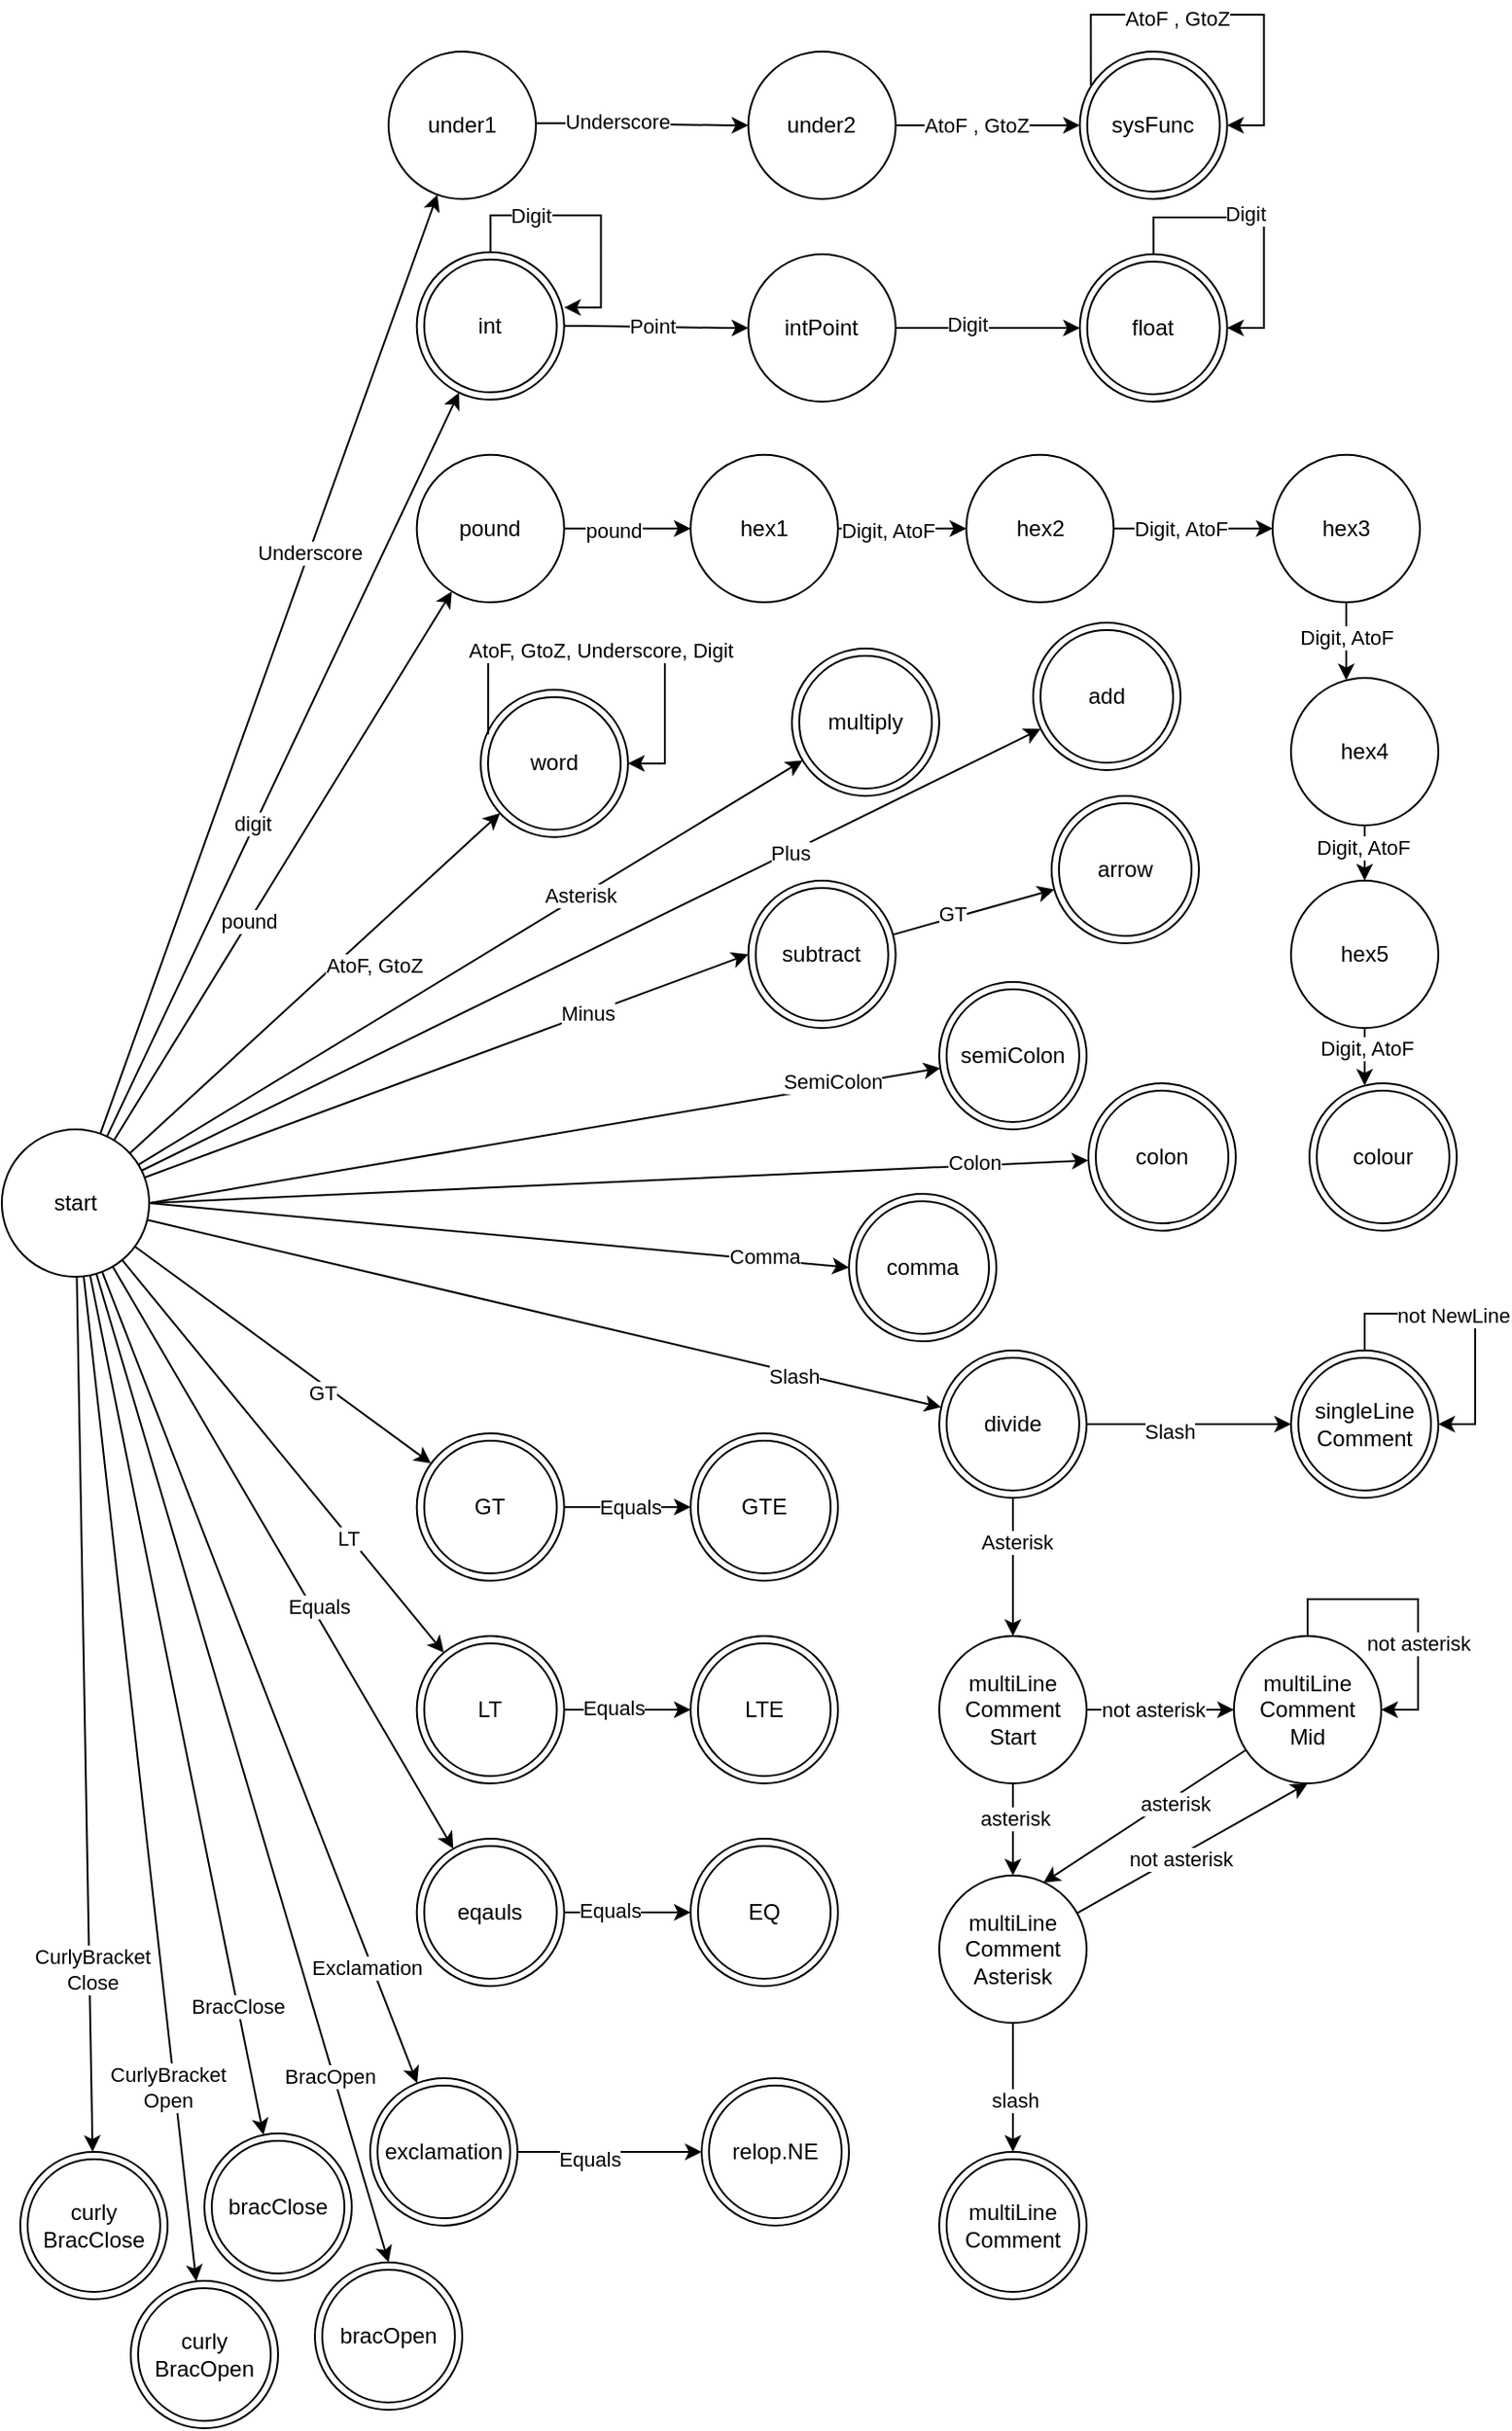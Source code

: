 <mxfile version="20.3.0" type="device"><diagram name="Page-1" id="9dnfms68kQYcWv1hn0Jb"><mxGraphModel dx="2595" dy="2772" grid="1" gridSize="10" guides="1" tooltips="1" connect="1" arrows="1" fold="1" page="1" pageScale="1" pageWidth="827" pageHeight="1169" math="0" shadow="0"><root><mxCell id="0"/><mxCell id="1" parent="0"/><mxCell id="jhRFJCUqM1kgl0zMGDGb-3" value="" style="rounded=0;orthogonalLoop=1;jettySize=auto;html=1;orthogonal=1;" parent="1" source="jhRFJCUqM1kgl0zMGDGb-1" target="jhRFJCUqM1kgl0zMGDGb-2" edge="1"><mxGeometry relative="1" as="geometry"/></mxCell><mxCell id="jhRFJCUqM1kgl0zMGDGb-5" value="Underscore" style="edgeLabel;html=1;align=center;verticalAlign=middle;resizable=0;points=[];" parent="jhRFJCUqM1kgl0zMGDGb-3" vertex="1" connectable="0"><mxGeometry x="0.239" relative="1" as="geometry"><mxPoint as="offset"/></mxGeometry></mxCell><mxCell id="jhRFJCUqM1kgl0zMGDGb-15" value="" style="rounded=0;orthogonalLoop=1;jettySize=auto;html=1;orthogonal=1;" parent="1" source="jhRFJCUqM1kgl0zMGDGb-1" target="jhRFJCUqM1kgl0zMGDGb-14" edge="1"><mxGeometry relative="1" as="geometry"/></mxCell><mxCell id="jhRFJCUqM1kgl0zMGDGb-32" value="digit" style="edgeLabel;html=1;align=center;verticalAlign=middle;resizable=0;points=[];" parent="jhRFJCUqM1kgl0zMGDGb-15" vertex="1" connectable="0"><mxGeometry x="-0.16" y="2" relative="1" as="geometry"><mxPoint as="offset"/></mxGeometry></mxCell><mxCell id="jhRFJCUqM1kgl0zMGDGb-33" style="rounded=0;orthogonalLoop=1;jettySize=auto;html=1;orthogonal=1;" parent="1" source="jhRFJCUqM1kgl0zMGDGb-1" target="jhRFJCUqM1kgl0zMGDGb-34" edge="1"><mxGeometry relative="1" as="geometry"><mxPoint x="320" y="360" as="targetPoint"/></mxGeometry></mxCell><mxCell id="jhRFJCUqM1kgl0zMGDGb-35" value="pound" style="edgeLabel;html=1;align=center;verticalAlign=middle;resizable=0;points=[];" parent="jhRFJCUqM1kgl0zMGDGb-33" vertex="1" connectable="0"><mxGeometry x="-0.203" relative="1" as="geometry"><mxPoint as="offset"/></mxGeometry></mxCell><mxCell id="jhRFJCUqM1kgl0zMGDGb-60" value="" style="rounded=0;orthogonalLoop=1;jettySize=auto;html=1;orthogonal=1;" parent="1" source="jhRFJCUqM1kgl0zMGDGb-1" target="jhRFJCUqM1kgl0zMGDGb-59" edge="1"><mxGeometry relative="1" as="geometry"/></mxCell><mxCell id="jhRFJCUqM1kgl0zMGDGb-61" value="AtoF, GtoZ" style="edgeLabel;html=1;align=center;verticalAlign=middle;resizable=0;points=[];" parent="jhRFJCUqM1kgl0zMGDGb-60" vertex="1" connectable="0"><mxGeometry x="0.304" y="-1" relative="1" as="geometry"><mxPoint y="17" as="offset"/></mxGeometry></mxCell><mxCell id="jhRFJCUqM1kgl0zMGDGb-65" value="" style="rounded=0;orthogonalLoop=1;jettySize=auto;html=1;orthogonal=1;" parent="1" source="jhRFJCUqM1kgl0zMGDGb-1" target="jhRFJCUqM1kgl0zMGDGb-64" edge="1"><mxGeometry relative="1" as="geometry"/></mxCell><mxCell id="jhRFJCUqM1kgl0zMGDGb-66" value="Asterisk" style="edgeLabel;html=1;align=center;verticalAlign=middle;resizable=0;points=[];" parent="jhRFJCUqM1kgl0zMGDGb-65" vertex="1" connectable="0"><mxGeometry x="0.331" relative="1" as="geometry"><mxPoint as="offset"/></mxGeometry></mxCell><mxCell id="jhRFJCUqM1kgl0zMGDGb-68" value="" style="rounded=0;orthogonalLoop=1;jettySize=auto;html=1;orthogonal=1;" parent="1" source="jhRFJCUqM1kgl0zMGDGb-1" target="jhRFJCUqM1kgl0zMGDGb-67" edge="1"><mxGeometry relative="1" as="geometry"/></mxCell><mxCell id="BJl75GOi1fHnVBFip9qr-5" value="Slash" style="edgeLabel;html=1;align=center;verticalAlign=middle;resizable=0;points=[];" vertex="1" connectable="0" parent="jhRFJCUqM1kgl0zMGDGb-68"><mxGeometry x="0.627" y="-2" relative="1" as="geometry"><mxPoint as="offset"/></mxGeometry></mxCell><mxCell id="jhRFJCUqM1kgl0zMGDGb-71" value="" style="rounded=0;orthogonalLoop=1;jettySize=auto;html=1;orthogonal=1;" parent="1" source="jhRFJCUqM1kgl0zMGDGb-1" target="jhRFJCUqM1kgl0zMGDGb-70" edge="1"><mxGeometry relative="1" as="geometry"/></mxCell><mxCell id="jhRFJCUqM1kgl0zMGDGb-74" value="Plus" style="edgeLabel;html=1;align=center;verticalAlign=middle;resizable=0;points=[];" parent="jhRFJCUqM1kgl0zMGDGb-71" vertex="1" connectable="0"><mxGeometry x="0.439" relative="1" as="geometry"><mxPoint as="offset"/></mxGeometry></mxCell><mxCell id="jhRFJCUqM1kgl0zMGDGb-73" value="" style="rounded=0;orthogonalLoop=1;jettySize=auto;html=1;orthogonal=1;entryX=0;entryY=0.5;entryDx=0;entryDy=0;" parent="1" source="jhRFJCUqM1kgl0zMGDGb-1" target="jhRFJCUqM1kgl0zMGDGb-72" edge="1"><mxGeometry relative="1" as="geometry"><mxPoint x="156" y="435" as="sourcePoint"/></mxGeometry></mxCell><mxCell id="jhRFJCUqM1kgl0zMGDGb-75" value="Minus" style="edgeLabel;html=1;align=center;verticalAlign=middle;resizable=0;points=[];" parent="jhRFJCUqM1kgl0zMGDGb-73" vertex="1" connectable="0"><mxGeometry x="0.467" relative="1" as="geometry"><mxPoint as="offset"/></mxGeometry></mxCell><mxCell id="jhRFJCUqM1kgl0zMGDGb-77" value="" style="rounded=0;orthogonalLoop=1;jettySize=auto;html=1;" parent="1" source="jhRFJCUqM1kgl0zMGDGb-1" target="jhRFJCUqM1kgl0zMGDGb-76" edge="1"><mxGeometry relative="1" as="geometry"/></mxCell><mxCell id="jhRFJCUqM1kgl0zMGDGb-78" value="GT" style="edgeLabel;html=1;align=center;verticalAlign=middle;resizable=0;points=[];" parent="jhRFJCUqM1kgl0zMGDGb-77" vertex="1" connectable="0"><mxGeometry x="0.298" y="-5" relative="1" as="geometry"><mxPoint y="-1" as="offset"/></mxGeometry></mxCell><mxCell id="jhRFJCUqM1kgl0zMGDGb-80" value="" style="rounded=0;orthogonalLoop=1;jettySize=auto;html=1;" parent="1" source="jhRFJCUqM1kgl0zMGDGb-1" target="jhRFJCUqM1kgl0zMGDGb-79" edge="1"><mxGeometry relative="1" as="geometry"/></mxCell><mxCell id="jhRFJCUqM1kgl0zMGDGb-81" value="LT" style="edgeLabel;html=1;align=center;verticalAlign=middle;resizable=0;points=[];" parent="jhRFJCUqM1kgl0zMGDGb-80" vertex="1" connectable="0"><mxGeometry x="0.414" y="-2" relative="1" as="geometry"><mxPoint y="-1" as="offset"/></mxGeometry></mxCell><mxCell id="jhRFJCUqM1kgl0zMGDGb-83" style="rounded=0;orthogonalLoop=1;jettySize=auto;html=1;" parent="1" source="jhRFJCUqM1kgl0zMGDGb-1" target="jhRFJCUqM1kgl0zMGDGb-82" edge="1"><mxGeometry relative="1" as="geometry"/></mxCell><mxCell id="jhRFJCUqM1kgl0zMGDGb-85" value="Equals" style="edgeLabel;html=1;align=center;verticalAlign=middle;resizable=0;points=[];" parent="jhRFJCUqM1kgl0zMGDGb-83" vertex="1" connectable="0"><mxGeometry x="0.176" y="3" relative="1" as="geometry"><mxPoint as="offset"/></mxGeometry></mxCell><mxCell id="jhRFJCUqM1kgl0zMGDGb-90" style="rounded=0;orthogonalLoop=1;jettySize=auto;html=1;" parent="1" source="jhRFJCUqM1kgl0zMGDGb-1" target="jhRFJCUqM1kgl0zMGDGb-89" edge="1"><mxGeometry relative="1" as="geometry"><mxPoint x="20" y="600" as="sourcePoint"/></mxGeometry></mxCell><mxCell id="jhRFJCUqM1kgl0zMGDGb-92" value="&lt;div&gt;Exclamation&lt;/div&gt;" style="edgeLabel;html=1;align=center;verticalAlign=middle;resizable=0;points=[];" parent="jhRFJCUqM1kgl0zMGDGb-90" vertex="1" connectable="0"><mxGeometry x="0.71" y="-3" relative="1" as="geometry"><mxPoint as="offset"/></mxGeometry></mxCell><mxCell id="ET18edDYnYJJUbgho2yR-3" style="rounded=0;orthogonalLoop=1;jettySize=auto;html=1;entryX=0.5;entryY=0;entryDx=0;entryDy=0;" parent="1" source="jhRFJCUqM1kgl0zMGDGb-1" target="ET18edDYnYJJUbgho2yR-1" edge="1"><mxGeometry relative="1" as="geometry"/></mxCell><mxCell id="ET18edDYnYJJUbgho2yR-5" value="BracOpen" style="edgeLabel;html=1;align=center;verticalAlign=middle;resizable=0;points=[];" parent="ET18edDYnYJJUbgho2yR-3" vertex="1" connectable="0"><mxGeometry x="-0.269" y="-3" relative="1" as="geometry"><mxPoint x="71" y="238" as="offset"/></mxGeometry></mxCell><mxCell id="ET18edDYnYJJUbgho2yR-6" style="rounded=0;orthogonalLoop=1;jettySize=auto;html=1;" parent="1" source="jhRFJCUqM1kgl0zMGDGb-1" target="ET18edDYnYJJUbgho2yR-2" edge="1"><mxGeometry relative="1" as="geometry"/></mxCell><mxCell id="ET18edDYnYJJUbgho2yR-7" value="BracClose" style="edgeLabel;html=1;align=center;verticalAlign=middle;resizable=0;points=[];" parent="ET18edDYnYJJUbgho2yR-6" vertex="1" connectable="0"><mxGeometry x="0.7" relative="1" as="geometry"><mxPoint as="offset"/></mxGeometry></mxCell><mxCell id="ET18edDYnYJJUbgho2yR-10" style="rounded=0;orthogonalLoop=1;jettySize=auto;html=1;" parent="1" source="jhRFJCUqM1kgl0zMGDGb-1" target="ET18edDYnYJJUbgho2yR-8" edge="1"><mxGeometry relative="1" as="geometry"/></mxCell><mxCell id="ET18edDYnYJJUbgho2yR-12" value="CurlyBracket&lt;br&gt;Open" style="edgeLabel;html=1;align=center;verticalAlign=middle;resizable=0;points=[];" parent="ET18edDYnYJJUbgho2yR-10" vertex="1" connectable="0"><mxGeometry x="0.611" y="-4" relative="1" as="geometry"><mxPoint as="offset"/></mxGeometry></mxCell><mxCell id="ET18edDYnYJJUbgho2yR-11" style="rounded=0;orthogonalLoop=1;jettySize=auto;html=1;" parent="1" source="jhRFJCUqM1kgl0zMGDGb-1" target="ET18edDYnYJJUbgho2yR-9" edge="1"><mxGeometry relative="1" as="geometry"/></mxCell><mxCell id="ET18edDYnYJJUbgho2yR-13" value="CurlyBracket&lt;br&gt;Close" style="edgeLabel;html=1;align=center;verticalAlign=middle;resizable=0;points=[];" parent="ET18edDYnYJJUbgho2yR-11" vertex="1" connectable="0"><mxGeometry x="0.583" y="1" relative="1" as="geometry"><mxPoint as="offset"/></mxGeometry></mxCell><mxCell id="WMrkLgObyzyAZOzZOvZa-2" style="rounded=0;orthogonalLoop=1;jettySize=auto;html=1;exitX=1;exitY=0.5;exitDx=0;exitDy=0;" parent="1" source="jhRFJCUqM1kgl0zMGDGb-1" target="WMrkLgObyzyAZOzZOvZa-1" edge="1"><mxGeometry relative="1" as="geometry"/></mxCell><mxCell id="WMrkLgObyzyAZOzZOvZa-3" value="SemiColon" style="edgeLabel;html=1;align=center;verticalAlign=middle;resizable=0;points=[];" parent="WMrkLgObyzyAZOzZOvZa-2" vertex="1" connectable="0"><mxGeometry x="0.729" y="3" relative="1" as="geometry"><mxPoint as="offset"/></mxGeometry></mxCell><mxCell id="WMrkLgObyzyAZOzZOvZa-5" style="rounded=0;orthogonalLoop=1;jettySize=auto;html=1;exitX=1;exitY=0.5;exitDx=0;exitDy=0;" parent="1" source="jhRFJCUqM1kgl0zMGDGb-1" target="WMrkLgObyzyAZOzZOvZa-4" edge="1"><mxGeometry relative="1" as="geometry"/></mxCell><mxCell id="WMrkLgObyzyAZOzZOvZa-6" value="Colon" style="edgeLabel;html=1;align=center;verticalAlign=middle;resizable=0;points=[];" parent="WMrkLgObyzyAZOzZOvZa-5" vertex="1" connectable="0"><mxGeometry x="0.754" y="2" relative="1" as="geometry"><mxPoint as="offset"/></mxGeometry></mxCell><mxCell id="WMrkLgObyzyAZOzZOvZa-8" style="rounded=0;orthogonalLoop=1;jettySize=auto;html=1;exitX=1;exitY=0.5;exitDx=0;exitDy=0;entryX=0;entryY=0.5;entryDx=0;entryDy=0;" parent="1" source="jhRFJCUqM1kgl0zMGDGb-1" target="WMrkLgObyzyAZOzZOvZa-7" edge="1"><mxGeometry relative="1" as="geometry"/></mxCell><mxCell id="WMrkLgObyzyAZOzZOvZa-9" value="Comma" style="edgeLabel;html=1;align=center;verticalAlign=middle;resizable=0;points=[];" parent="WMrkLgObyzyAZOzZOvZa-8" vertex="1" connectable="0"><mxGeometry x="0.753" y="2" relative="1" as="geometry"><mxPoint as="offset"/></mxGeometry></mxCell><mxCell id="jhRFJCUqM1kgl0zMGDGb-1" value="start" style="ellipse;whiteSpace=wrap;html=1;aspect=fixed;" parent="1" vertex="1"><mxGeometry y="385" width="80" height="80" as="geometry"/></mxCell><mxCell id="jhRFJCUqM1kgl0zMGDGb-7" value="" style="edgeStyle=orthogonalEdgeStyle;rounded=0;orthogonalLoop=1;jettySize=auto;html=1;noEdgeStyle=1;orthogonal=1;" parent="1" source="jhRFJCUqM1kgl0zMGDGb-2" target="jhRFJCUqM1kgl0zMGDGb-6" edge="1"><mxGeometry relative="1" as="geometry"><Array as="points"><mxPoint x="317.33" y="-161.08"/><mxPoint x="393.33" y="-160.006"/></Array></mxGeometry></mxCell><mxCell id="jhRFJCUqM1kgl0zMGDGb-8" value="Underscore" style="edgeLabel;html=1;align=center;verticalAlign=middle;resizable=0;points=[];" parent="jhRFJCUqM1kgl0zMGDGb-7" vertex="1" connectable="0"><mxGeometry x="-0.244" y="1" relative="1" as="geometry"><mxPoint as="offset"/></mxGeometry></mxCell><mxCell id="jhRFJCUqM1kgl0zMGDGb-2" value="under1" style="ellipse;whiteSpace=wrap;html=1;aspect=fixed;" parent="1" vertex="1"><mxGeometry x="210" y="-200.01" width="80" height="80" as="geometry"/></mxCell><mxCell id="jhRFJCUqM1kgl0zMGDGb-10" value="" style="rounded=0;orthogonalLoop=1;jettySize=auto;html=1;noEdgeStyle=1;orthogonal=1;" parent="1" source="jhRFJCUqM1kgl0zMGDGb-6" target="jhRFJCUqM1kgl0zMGDGb-9" edge="1"><mxGeometry relative="1" as="geometry"><Array as="points"><mxPoint x="497.33" y="-160.006"/><mxPoint x="573.33" y="-160.006"/></Array></mxGeometry></mxCell><mxCell id="jhRFJCUqM1kgl0zMGDGb-11" value="AtoF , GtoZ" style="edgeLabel;html=1;align=center;verticalAlign=middle;resizable=0;points=[];" parent="jhRFJCUqM1kgl0zMGDGb-10" vertex="1" connectable="0"><mxGeometry x="-0.14" relative="1" as="geometry"><mxPoint as="offset"/></mxGeometry></mxCell><mxCell id="jhRFJCUqM1kgl0zMGDGb-6" value="under2" style="ellipse;whiteSpace=wrap;html=1;aspect=fixed;" parent="1" vertex="1"><mxGeometry x="405.33" y="-200.006" width="80" height="80" as="geometry"/></mxCell><mxCell id="jhRFJCUqM1kgl0zMGDGb-9" value="sysFunc" style="ellipse;whiteSpace=wrap;html=1;aspect=fixed;shape=doubleEllipse;" parent="1" vertex="1"><mxGeometry x="585.33" y="-200.006" width="80" height="80" as="geometry"/></mxCell><mxCell id="jhRFJCUqM1kgl0zMGDGb-12" style="edgeStyle=orthogonalEdgeStyle;rounded=0;orthogonalLoop=1;jettySize=auto;html=1;exitX=0.075;exitY=0.23;exitDx=0;exitDy=0;entryX=1;entryY=0.5;entryDx=0;entryDy=0;exitPerimeter=0;" parent="1" source="jhRFJCUqM1kgl0zMGDGb-9" target="jhRFJCUqM1kgl0zMGDGb-9" edge="1"><mxGeometry relative="1" as="geometry"/></mxCell><mxCell id="jhRFJCUqM1kgl0zMGDGb-31" value="AtoF , GtoZ" style="edgeLabel;html=1;align=center;verticalAlign=middle;resizable=0;points=[];" parent="jhRFJCUqM1kgl0zMGDGb-12" vertex="1" connectable="0"><mxGeometry x="0.056" y="-2" relative="1" as="geometry"><mxPoint x="-27" as="offset"/></mxGeometry></mxCell><mxCell id="jhRFJCUqM1kgl0zMGDGb-20" value="" style="edgeStyle=orthogonalEdgeStyle;rounded=0;orthogonalLoop=1;jettySize=auto;html=1;noEdgeStyle=1;orthogonal=1;" parent="1" source="jhRFJCUqM1kgl0zMGDGb-14" target="jhRFJCUqM1kgl0zMGDGb-19" edge="1"><mxGeometry relative="1" as="geometry"><Array as="points"><mxPoint x="317.33" y="-51.08"/><mxPoint x="393.33" y="-50.006"/></Array></mxGeometry></mxCell><mxCell id="jhRFJCUqM1kgl0zMGDGb-21" value="Point" style="edgeLabel;html=1;align=center;verticalAlign=middle;resizable=0;points=[];" parent="jhRFJCUqM1kgl0zMGDGb-20" vertex="1" connectable="0"><mxGeometry x="-0.325" y="-2" relative="1" as="geometry"><mxPoint x="13" y="-2" as="offset"/></mxGeometry></mxCell><mxCell id="jhRFJCUqM1kgl0zMGDGb-14" value="int" style="ellipse;whiteSpace=wrap;html=1;aspect=fixed;shape=doubleEllipse;" parent="1" vertex="1"><mxGeometry x="225.33" y="-91.08" width="80" height="80" as="geometry"/></mxCell><mxCell id="jhRFJCUqM1kgl0zMGDGb-17" style="edgeStyle=orthogonalEdgeStyle;rounded=0;orthogonalLoop=1;jettySize=auto;html=1;entryX=1;entryY=0.375;entryDx=0;entryDy=0;entryPerimeter=0;" parent="1" source="jhRFJCUqM1kgl0zMGDGb-14" target="jhRFJCUqM1kgl0zMGDGb-14" edge="1"><mxGeometry relative="1" as="geometry"/></mxCell><mxCell id="jhRFJCUqM1kgl0zMGDGb-18" value="Digit" style="edgeLabel;html=1;align=center;verticalAlign=middle;resizable=0;points=[];" parent="jhRFJCUqM1kgl0zMGDGb-17" vertex="1" connectable="0"><mxGeometry x="-0.448" relative="1" as="geometry"><mxPoint as="offset"/></mxGeometry></mxCell><mxCell id="jhRFJCUqM1kgl0zMGDGb-25" value="" style="edgeStyle=orthogonalEdgeStyle;rounded=0;orthogonalLoop=1;jettySize=auto;html=1;noEdgeStyle=1;orthogonal=1;" parent="1" source="jhRFJCUqM1kgl0zMGDGb-19" target="jhRFJCUqM1kgl0zMGDGb-24" edge="1"><mxGeometry relative="1" as="geometry"><Array as="points"><mxPoint x="497.33" y="-50.006"/><mxPoint x="573.33" y="-50.006"/></Array></mxGeometry></mxCell><mxCell id="jhRFJCUqM1kgl0zMGDGb-28" value="Digit" style="edgeLabel;html=1;align=center;verticalAlign=middle;resizable=0;points=[];" parent="jhRFJCUqM1kgl0zMGDGb-25" vertex="1" connectable="0"><mxGeometry x="-0.231" y="2" relative="1" as="geometry"><mxPoint as="offset"/></mxGeometry></mxCell><mxCell id="jhRFJCUqM1kgl0zMGDGb-19" value="intPoint" style="ellipse;whiteSpace=wrap;html=1;aspect=fixed;shape=ellipse;" parent="1" vertex="1"><mxGeometry x="405.33" y="-90.006" width="80" height="80" as="geometry"/></mxCell><mxCell id="jhRFJCUqM1kgl0zMGDGb-24" value="float" style="ellipse;whiteSpace=wrap;html=1;aspect=fixed;shape=doubleEllipse;" parent="1" vertex="1"><mxGeometry x="585.33" y="-90.006" width="80" height="80" as="geometry"/></mxCell><mxCell id="jhRFJCUqM1kgl0zMGDGb-29" style="edgeStyle=orthogonalEdgeStyle;rounded=0;orthogonalLoop=1;jettySize=auto;html=1;exitX=0.5;exitY=0;exitDx=0;exitDy=0;entryX=1;entryY=0.5;entryDx=0;entryDy=0;" parent="1" source="jhRFJCUqM1kgl0zMGDGb-24" target="jhRFJCUqM1kgl0zMGDGb-24" edge="1"><mxGeometry relative="1" as="geometry"/></mxCell><mxCell id="jhRFJCUqM1kgl0zMGDGb-30" value="Digit" style="edgeLabel;html=1;align=center;verticalAlign=middle;resizable=0;points=[];" parent="jhRFJCUqM1kgl0zMGDGb-29" vertex="1" connectable="0"><mxGeometry x="-0.139" y="2" relative="1" as="geometry"><mxPoint as="offset"/></mxGeometry></mxCell><mxCell id="jhRFJCUqM1kgl0zMGDGb-38" value="" style="rounded=0;orthogonalLoop=1;jettySize=auto;html=1;orthogonal=1;" parent="1" source="jhRFJCUqM1kgl0zMGDGb-34" target="jhRFJCUqM1kgl0zMGDGb-37" edge="1"><mxGeometry relative="1" as="geometry"/></mxCell><mxCell id="jhRFJCUqM1kgl0zMGDGb-39" value="pound" style="edgeLabel;html=1;align=center;verticalAlign=middle;resizable=0;points=[];" parent="jhRFJCUqM1kgl0zMGDGb-38" vertex="1" connectable="0"><mxGeometry x="-0.237" y="-1" relative="1" as="geometry"><mxPoint as="offset"/></mxGeometry></mxCell><mxCell id="jhRFJCUqM1kgl0zMGDGb-34" value="pound" style="ellipse;whiteSpace=wrap;html=1;aspect=fixed;" parent="1" vertex="1"><mxGeometry x="225.33" y="18.92" width="80" height="80" as="geometry"/></mxCell><mxCell id="jhRFJCUqM1kgl0zMGDGb-37" value="hex1" style="ellipse;whiteSpace=wrap;html=1;aspect=fixed;" parent="1" vertex="1"><mxGeometry x="374" y="18.922" width="80" height="80" as="geometry"/></mxCell><mxCell id="jhRFJCUqM1kgl0zMGDGb-42" value="" style="rounded=0;orthogonalLoop=1;jettySize=auto;html=1;orthogonal=1;" parent="1" source="jhRFJCUqM1kgl0zMGDGb-37" target="jhRFJCUqM1kgl0zMGDGb-44" edge="1"><mxGeometry relative="1" as="geometry"><mxPoint x="635.33" y="168.92" as="sourcePoint"/></mxGeometry></mxCell><mxCell id="jhRFJCUqM1kgl0zMGDGb-43" value="Digit, AtoF" style="edgeLabel;html=1;align=center;verticalAlign=middle;resizable=0;points=[];" parent="jhRFJCUqM1kgl0zMGDGb-42" vertex="1" connectable="0"><mxGeometry x="-0.237" y="-1" relative="1" as="geometry"><mxPoint as="offset"/></mxGeometry></mxCell><mxCell id="jhRFJCUqM1kgl0zMGDGb-46" value="" style="rounded=0;orthogonalLoop=1;jettySize=auto;html=1;orthogonal=1;" parent="1" source="jhRFJCUqM1kgl0zMGDGb-44" target="jhRFJCUqM1kgl0zMGDGb-45" edge="1"><mxGeometry relative="1" as="geometry"/></mxCell><mxCell id="jhRFJCUqM1kgl0zMGDGb-54" value="Digit, AtoF" style="edgeLabel;html=1;align=center;verticalAlign=middle;resizable=0;points=[];" parent="jhRFJCUqM1kgl0zMGDGb-46" vertex="1" connectable="0"><mxGeometry x="-0.149" relative="1" as="geometry"><mxPoint as="offset"/></mxGeometry></mxCell><mxCell id="jhRFJCUqM1kgl0zMGDGb-44" value="hex2" style="ellipse;whiteSpace=wrap;html=1;aspect=fixed;" parent="1" vertex="1"><mxGeometry x="523.7" y="18.919" width="80" height="80" as="geometry"/></mxCell><mxCell id="jhRFJCUqM1kgl0zMGDGb-48" value="" style="rounded=0;orthogonalLoop=1;jettySize=auto;html=1;orthogonal=1;" parent="1" source="jhRFJCUqM1kgl0zMGDGb-45" target="jhRFJCUqM1kgl0zMGDGb-47" edge="1"><mxGeometry relative="1" as="geometry"/></mxCell><mxCell id="jhRFJCUqM1kgl0zMGDGb-55" value="Digit, AtoF" style="edgeLabel;html=1;align=center;verticalAlign=middle;resizable=0;points=[];" parent="jhRFJCUqM1kgl0zMGDGb-48" vertex="1" connectable="0"><mxGeometry x="-0.129" relative="1" as="geometry"><mxPoint as="offset"/></mxGeometry></mxCell><mxCell id="jhRFJCUqM1kgl0zMGDGb-45" value="hex3" style="ellipse;whiteSpace=wrap;html=1;aspect=fixed;" parent="1" vertex="1"><mxGeometry x="690" y="18.925" width="80" height="80" as="geometry"/></mxCell><mxCell id="jhRFJCUqM1kgl0zMGDGb-50" value="" style="rounded=0;orthogonalLoop=1;jettySize=auto;html=1;orthogonal=1;" parent="1" source="jhRFJCUqM1kgl0zMGDGb-47" target="jhRFJCUqM1kgl0zMGDGb-49" edge="1"><mxGeometry relative="1" as="geometry"/></mxCell><mxCell id="jhRFJCUqM1kgl0zMGDGb-56" value="Digit, AtoF" style="edgeLabel;html=1;align=center;verticalAlign=middle;resizable=0;points=[];" parent="jhRFJCUqM1kgl0zMGDGb-50" vertex="1" connectable="0"><mxGeometry x="-0.232" y="-1" relative="1" as="geometry"><mxPoint as="offset"/></mxGeometry></mxCell><mxCell id="jhRFJCUqM1kgl0zMGDGb-47" value="hex4" style="ellipse;whiteSpace=wrap;html=1;aspect=fixed;" parent="1" vertex="1"><mxGeometry x="700" y="140.004" width="80" height="80" as="geometry"/></mxCell><mxCell id="jhRFJCUqM1kgl0zMGDGb-52" value="" style="rounded=0;orthogonalLoop=1;jettySize=auto;html=1;orthogonal=1;" parent="1" source="jhRFJCUqM1kgl0zMGDGb-49" target="jhRFJCUqM1kgl0zMGDGb-51" edge="1"><mxGeometry relative="1" as="geometry"/></mxCell><mxCell id="jhRFJCUqM1kgl0zMGDGb-57" value="Digit, AtoF" style="edgeLabel;html=1;align=center;verticalAlign=middle;resizable=0;points=[];" parent="jhRFJCUqM1kgl0zMGDGb-52" vertex="1" connectable="0"><mxGeometry x="-0.282" y="1" relative="1" as="geometry"><mxPoint as="offset"/></mxGeometry></mxCell><mxCell id="jhRFJCUqM1kgl0zMGDGb-49" value="hex5" style="ellipse;whiteSpace=wrap;html=1;aspect=fixed;" parent="1" vertex="1"><mxGeometry x="700" y="249.996" width="80" height="80" as="geometry"/></mxCell><mxCell id="jhRFJCUqM1kgl0zMGDGb-51" value="colour" style="ellipse;whiteSpace=wrap;html=1;aspect=fixed;shape=doubleEllipse;" parent="1" vertex="1"><mxGeometry x="710.0" y="359.998" width="80" height="80" as="geometry"/></mxCell><mxCell id="jhRFJCUqM1kgl0zMGDGb-59" value="word" style="ellipse;whiteSpace=wrap;html=1;aspect=fixed;shape=doubleEllipse;" parent="1" vertex="1"><mxGeometry x="260" y="146.35" width="80" height="80" as="geometry"/></mxCell><mxCell id="jhRFJCUqM1kgl0zMGDGb-62" style="edgeStyle=orthogonalEdgeStyle;rounded=0;orthogonalLoop=1;jettySize=auto;html=1;exitX=0.051;exitY=0.304;exitDx=0;exitDy=0;entryX=1;entryY=0.5;entryDx=0;entryDy=0;exitPerimeter=0;" parent="1" source="jhRFJCUqM1kgl0zMGDGb-59" target="jhRFJCUqM1kgl0zMGDGb-59" edge="1"><mxGeometry relative="1" as="geometry"/></mxCell><mxCell id="jhRFJCUqM1kgl0zMGDGb-63" value="AtoF, GtoZ, Underscore, Digit" style="edgeLabel;html=1;align=center;verticalAlign=middle;resizable=0;points=[];" parent="jhRFJCUqM1kgl0zMGDGb-62" vertex="1" connectable="0"><mxGeometry x="0.165" y="2" relative="1" as="geometry"><mxPoint x="-23" as="offset"/></mxGeometry></mxCell><mxCell id="jhRFJCUqM1kgl0zMGDGb-64" value="multiply" style="ellipse;whiteSpace=wrap;html=1;aspect=fixed;shape=doubleEllipse;" parent="1" vertex="1"><mxGeometry x="429.0" y="124" width="80" height="80" as="geometry"/></mxCell><mxCell id="BJl75GOi1fHnVBFip9qr-4" value="" style="edgeStyle=none;rounded=0;orthogonalLoop=1;jettySize=auto;html=1;" edge="1" parent="1" source="jhRFJCUqM1kgl0zMGDGb-67" target="BJl75GOi1fHnVBFip9qr-3"><mxGeometry relative="1" as="geometry"/></mxCell><mxCell id="BJl75GOi1fHnVBFip9qr-6" value="Slash" style="edgeLabel;html=1;align=center;verticalAlign=middle;resizable=0;points=[];" vertex="1" connectable="0" parent="BJl75GOi1fHnVBFip9qr-4"><mxGeometry x="-0.198" y="-4" relative="1" as="geometry"><mxPoint as="offset"/></mxGeometry></mxCell><mxCell id="BJl75GOi1fHnVBFip9qr-14" value="" style="edgeStyle=none;rounded=0;orthogonalLoop=1;jettySize=auto;html=1;" edge="1" parent="1" source="jhRFJCUqM1kgl0zMGDGb-67" target="BJl75GOi1fHnVBFip9qr-13"><mxGeometry relative="1" as="geometry"/></mxCell><mxCell id="BJl75GOi1fHnVBFip9qr-15" value="Asterisk" style="edgeLabel;html=1;align=center;verticalAlign=middle;resizable=0;points=[];" vertex="1" connectable="0" parent="BJl75GOi1fHnVBFip9qr-14"><mxGeometry x="-0.37" y="2" relative="1" as="geometry"><mxPoint as="offset"/></mxGeometry></mxCell><mxCell id="jhRFJCUqM1kgl0zMGDGb-67" value="divide" style="ellipse;whiteSpace=wrap;html=1;aspect=fixed;shape=doubleEllipse;" parent="1" vertex="1"><mxGeometry x="509" y="505" width="80" height="80" as="geometry"/></mxCell><mxCell id="jhRFJCUqM1kgl0zMGDGb-70" value="add" style="ellipse;whiteSpace=wrap;html=1;aspect=fixed;shape=doubleEllipse;" parent="1" vertex="1"><mxGeometry x="560.0" y="110" width="80" height="80" as="geometry"/></mxCell><mxCell id="I2WJ2VgvL10ye4JffQMN-2" value="" style="rounded=0;orthogonalLoop=1;jettySize=auto;html=1;" parent="1" source="jhRFJCUqM1kgl0zMGDGb-72" target="I2WJ2VgvL10ye4JffQMN-1" edge="1"><mxGeometry relative="1" as="geometry"/></mxCell><mxCell id="I2WJ2VgvL10ye4JffQMN-4" value="GT" style="edgeLabel;html=1;align=center;verticalAlign=middle;resizable=0;points=[];" parent="I2WJ2VgvL10ye4JffQMN-2" vertex="1" connectable="0"><mxGeometry x="-0.266" y="3" relative="1" as="geometry"><mxPoint as="offset"/></mxGeometry></mxCell><mxCell id="jhRFJCUqM1kgl0zMGDGb-72" value="subtract" style="ellipse;whiteSpace=wrap;html=1;aspect=fixed;shape=doubleEllipse;" parent="1" vertex="1"><mxGeometry x="405.33" y="250" width="80" height="80" as="geometry"/></mxCell><mxCell id="jhRFJCUqM1kgl0zMGDGb-99" value="" style="edgeStyle=orthogonalEdgeStyle;rounded=0;orthogonalLoop=1;jettySize=auto;html=1;" parent="1" source="jhRFJCUqM1kgl0zMGDGb-76" target="jhRFJCUqM1kgl0zMGDGb-98" edge="1"><mxGeometry relative="1" as="geometry"/></mxCell><mxCell id="jhRFJCUqM1kgl0zMGDGb-100" value="Equals" style="edgeLabel;html=1;align=center;verticalAlign=middle;resizable=0;points=[];" parent="jhRFJCUqM1kgl0zMGDGb-99" vertex="1" connectable="0"><mxGeometry x="0.279" y="2" relative="1" as="geometry"><mxPoint x="-9" y="2" as="offset"/></mxGeometry></mxCell><mxCell id="jhRFJCUqM1kgl0zMGDGb-76" value="GT" style="ellipse;whiteSpace=wrap;html=1;aspect=fixed;shape=doubleEllipse;" parent="1" vertex="1"><mxGeometry x="225.33" y="550" width="80" height="80" as="geometry"/></mxCell><mxCell id="jhRFJCUqM1kgl0zMGDGb-96" value="" style="edgeStyle=orthogonalEdgeStyle;rounded=0;orthogonalLoop=1;jettySize=auto;html=1;" parent="1" source="jhRFJCUqM1kgl0zMGDGb-79" target="jhRFJCUqM1kgl0zMGDGb-95" edge="1"><mxGeometry relative="1" as="geometry"/></mxCell><mxCell id="jhRFJCUqM1kgl0zMGDGb-102" value="Equals" style="edgeLabel;html=1;align=center;verticalAlign=middle;resizable=0;points=[];" parent="jhRFJCUqM1kgl0zMGDGb-96" vertex="1" connectable="0"><mxGeometry x="-0.221" y="1" relative="1" as="geometry"><mxPoint as="offset"/></mxGeometry></mxCell><mxCell id="jhRFJCUqM1kgl0zMGDGb-79" value="LT" style="ellipse;whiteSpace=wrap;html=1;aspect=fixed;shape=doubleEllipse;" parent="1" vertex="1"><mxGeometry x="225.33" y="660" width="80" height="80" as="geometry"/></mxCell><mxCell id="jhRFJCUqM1kgl0zMGDGb-87" value="" style="edgeStyle=orthogonalEdgeStyle;rounded=0;orthogonalLoop=1;jettySize=auto;html=1;" parent="1" source="jhRFJCUqM1kgl0zMGDGb-82" target="jhRFJCUqM1kgl0zMGDGb-86" edge="1"><mxGeometry relative="1" as="geometry"/></mxCell><mxCell id="jhRFJCUqM1kgl0zMGDGb-88" value="Equals" style="edgeLabel;html=1;align=center;verticalAlign=middle;resizable=0;points=[];" parent="jhRFJCUqM1kgl0zMGDGb-87" vertex="1" connectable="0"><mxGeometry x="-0.29" y="1" relative="1" as="geometry"><mxPoint as="offset"/></mxGeometry></mxCell><mxCell id="jhRFJCUqM1kgl0zMGDGb-82" value="eqauls" style="ellipse;whiteSpace=wrap;html=1;aspect=fixed;shape=doubleEllipse;" parent="1" vertex="1"><mxGeometry x="225.33" y="770" width="80" height="80" as="geometry"/></mxCell><mxCell id="jhRFJCUqM1kgl0zMGDGb-86" value="EQ" style="ellipse;whiteSpace=wrap;html=1;aspect=fixed;shape=doubleEllipse;" parent="1" vertex="1"><mxGeometry x="374" y="770" width="80" height="80" as="geometry"/></mxCell><mxCell id="jhRFJCUqM1kgl0zMGDGb-94" value="" style="edgeStyle=orthogonalEdgeStyle;rounded=0;orthogonalLoop=1;jettySize=auto;html=1;" parent="1" source="jhRFJCUqM1kgl0zMGDGb-89" target="jhRFJCUqM1kgl0zMGDGb-93" edge="1"><mxGeometry relative="1" as="geometry"/></mxCell><mxCell id="jhRFJCUqM1kgl0zMGDGb-97" value="Equals" style="edgeLabel;html=1;align=center;verticalAlign=middle;resizable=0;points=[];" parent="jhRFJCUqM1kgl0zMGDGb-94" vertex="1" connectable="0"><mxGeometry x="-0.224" y="-4" relative="1" as="geometry"><mxPoint as="offset"/></mxGeometry></mxCell><mxCell id="jhRFJCUqM1kgl0zMGDGb-89" value="exclamation" style="ellipse;whiteSpace=wrap;html=1;aspect=fixed;shape=doubleEllipse;" parent="1" vertex="1"><mxGeometry x="200.0" y="900" width="80" height="80" as="geometry"/></mxCell><mxCell id="jhRFJCUqM1kgl0zMGDGb-93" value="relop.NE" style="ellipse;whiteSpace=wrap;html=1;aspect=fixed;shape=doubleEllipse;" parent="1" vertex="1"><mxGeometry x="380" y="900" width="80" height="80" as="geometry"/></mxCell><mxCell id="jhRFJCUqM1kgl0zMGDGb-95" value="LTE" style="ellipse;whiteSpace=wrap;html=1;aspect=fixed;shape=doubleEllipse;" parent="1" vertex="1"><mxGeometry x="374" y="660" width="80" height="80" as="geometry"/></mxCell><mxCell id="jhRFJCUqM1kgl0zMGDGb-98" value="GTE" style="ellipse;whiteSpace=wrap;html=1;aspect=fixed;shape=doubleEllipse;" parent="1" vertex="1"><mxGeometry x="374" y="550" width="80" height="80" as="geometry"/></mxCell><mxCell id="ET18edDYnYJJUbgho2yR-1" value="bracOpen" style="ellipse;shape=doubleEllipse;whiteSpace=wrap;html=1;aspect=fixed;" parent="1" vertex="1"><mxGeometry x="170" y="1000" width="80" height="80" as="geometry"/></mxCell><mxCell id="ET18edDYnYJJUbgho2yR-2" value="bracClose" style="ellipse;shape=doubleEllipse;whiteSpace=wrap;html=1;aspect=fixed;" parent="1" vertex="1"><mxGeometry x="110" y="930" width="80" height="80" as="geometry"/></mxCell><mxCell id="ET18edDYnYJJUbgho2yR-8" value="curly&lt;br&gt;BracOpen" style="ellipse;shape=doubleEllipse;whiteSpace=wrap;html=1;aspect=fixed;" parent="1" vertex="1"><mxGeometry x="70" y="1010" width="80" height="80" as="geometry"/></mxCell><mxCell id="ET18edDYnYJJUbgho2yR-9" value="curly&lt;br&gt;BracClose" style="ellipse;shape=doubleEllipse;whiteSpace=wrap;html=1;aspect=fixed;" parent="1" vertex="1"><mxGeometry x="10" y="940" width="80" height="80" as="geometry"/></mxCell><mxCell id="WMrkLgObyzyAZOzZOvZa-1" value="semiColon" style="ellipse;whiteSpace=wrap;html=1;aspect=fixed;shape=doubleEllipse;" parent="1" vertex="1"><mxGeometry x="509" y="305" width="80" height="80" as="geometry"/></mxCell><mxCell id="WMrkLgObyzyAZOzZOvZa-4" value="colon" style="ellipse;whiteSpace=wrap;html=1;aspect=fixed;shape=doubleEllipse;" parent="1" vertex="1"><mxGeometry x="590" y="360" width="80" height="80" as="geometry"/></mxCell><mxCell id="WMrkLgObyzyAZOzZOvZa-7" value="comma" style="ellipse;whiteSpace=wrap;html=1;aspect=fixed;shape=doubleEllipse;" parent="1" vertex="1"><mxGeometry x="460.0" y="420" width="80" height="80" as="geometry"/></mxCell><mxCell id="I2WJ2VgvL10ye4JffQMN-1" value="arrow" style="ellipse;whiteSpace=wrap;html=1;aspect=fixed;shape=doubleEllipse;" parent="1" vertex="1"><mxGeometry x="570" y="204" width="80" height="80" as="geometry"/></mxCell><mxCell id="BJl75GOi1fHnVBFip9qr-3" value="singleLine&lt;br&gt;Comment" style="ellipse;whiteSpace=wrap;html=1;aspect=fixed;shape=doubleEllipse;" vertex="1" parent="1"><mxGeometry x="700" y="505" width="80" height="80" as="geometry"/></mxCell><mxCell id="BJl75GOi1fHnVBFip9qr-7" style="edgeStyle=orthogonalEdgeStyle;rounded=0;orthogonalLoop=1;jettySize=auto;html=1;exitX=0.5;exitY=0;exitDx=0;exitDy=0;entryX=1;entryY=0.5;entryDx=0;entryDy=0;" edge="1" parent="1" source="BJl75GOi1fHnVBFip9qr-3" target="BJl75GOi1fHnVBFip9qr-3"><mxGeometry relative="1" as="geometry"/></mxCell><mxCell id="BJl75GOi1fHnVBFip9qr-9" value="not NewLine" style="edgeLabel;html=1;align=center;verticalAlign=middle;resizable=0;points=[];" vertex="1" connectable="0" parent="BJl75GOi1fHnVBFip9qr-7"><mxGeometry x="-0.147" y="-1" relative="1" as="geometry"><mxPoint as="offset"/></mxGeometry></mxCell><mxCell id="BJl75GOi1fHnVBFip9qr-17" value="" style="edgeStyle=none;rounded=0;orthogonalLoop=1;jettySize=auto;html=1;" edge="1" parent="1" source="BJl75GOi1fHnVBFip9qr-13" target="BJl75GOi1fHnVBFip9qr-16"><mxGeometry relative="1" as="geometry"/></mxCell><mxCell id="BJl75GOi1fHnVBFip9qr-18" value="not asterisk" style="edgeLabel;html=1;align=center;verticalAlign=middle;resizable=0;points=[];" vertex="1" connectable="0" parent="BJl75GOi1fHnVBFip9qr-17"><mxGeometry x="-0.35" y="-2" relative="1" as="geometry"><mxPoint x="10" y="-2" as="offset"/></mxGeometry></mxCell><mxCell id="BJl75GOi1fHnVBFip9qr-20" value="" style="edgeStyle=none;rounded=0;orthogonalLoop=1;jettySize=auto;html=1;" edge="1" parent="1" source="BJl75GOi1fHnVBFip9qr-13" target="BJl75GOi1fHnVBFip9qr-19"><mxGeometry relative="1" as="geometry"/></mxCell><mxCell id="BJl75GOi1fHnVBFip9qr-21" value="asterisk" style="edgeLabel;html=1;align=center;verticalAlign=middle;resizable=0;points=[];" vertex="1" connectable="0" parent="BJl75GOi1fHnVBFip9qr-20"><mxGeometry x="-0.237" y="1" relative="1" as="geometry"><mxPoint as="offset"/></mxGeometry></mxCell><mxCell id="BJl75GOi1fHnVBFip9qr-13" value="multiLine&lt;br&gt;Comment&lt;br&gt;Start" style="ellipse;whiteSpace=wrap;html=1;aspect=fixed;fontFamily=Helvetica;fontSize=12;fontColor=default;align=center;strokeColor=default;fillColor=default;" vertex="1" parent="1"><mxGeometry x="509" y="660" width="80" height="80" as="geometry"/></mxCell><mxCell id="BJl75GOi1fHnVBFip9qr-22" style="edgeStyle=none;rounded=0;orthogonalLoop=1;jettySize=auto;html=1;entryX=0.707;entryY=0.049;entryDx=0;entryDy=0;entryPerimeter=0;" edge="1" parent="1" source="BJl75GOi1fHnVBFip9qr-16" target="BJl75GOi1fHnVBFip9qr-19"><mxGeometry relative="1" as="geometry"/></mxCell><mxCell id="BJl75GOi1fHnVBFip9qr-23" value="asterisk" style="edgeLabel;html=1;align=center;verticalAlign=middle;resizable=0;points=[];" vertex="1" connectable="0" parent="BJl75GOi1fHnVBFip9qr-22"><mxGeometry x="-0.265" y="3" relative="1" as="geometry"><mxPoint as="offset"/></mxGeometry></mxCell><mxCell id="BJl75GOi1fHnVBFip9qr-16" value="multiLine&lt;br&gt;Comment&lt;br&gt;Mid" style="ellipse;whiteSpace=wrap;html=1;aspect=fixed;fontFamily=Helvetica;fontSize=12;fontColor=default;align=center;strokeColor=default;fillColor=default;" vertex="1" parent="1"><mxGeometry x="669" y="660" width="80" height="80" as="geometry"/></mxCell><mxCell id="BJl75GOi1fHnVBFip9qr-24" style="edgeStyle=none;rounded=0;orthogonalLoop=1;jettySize=auto;html=1;entryX=0.5;entryY=1;entryDx=0;entryDy=0;" edge="1" parent="1" source="BJl75GOi1fHnVBFip9qr-19" target="BJl75GOi1fHnVBFip9qr-16"><mxGeometry relative="1" as="geometry"/></mxCell><mxCell id="BJl75GOi1fHnVBFip9qr-25" value="&lt;span style=&quot;color: rgba(0, 0, 0, 0); font-family: monospace; font-size: 0px; text-align: start; background-color: rgb(248, 249, 250);&quot;&gt;%3CmxGraphModel%3E%3Croot%3E%3CmxCell%20id%3D%220%22%2F%3E%3CmxCell%20id%3D%221%22%20parent%3D%220%22%2F%3E%3CmxCell%20id%3D%222%22%20value%3D%22not%20asterisk%22%20style%3D%22edgeLabel%3Bhtml%3D1%3Balign%3Dcenter%3BverticalAlign%3Dmiddle%3Bresizable%3D0%3Bpoints%3D%5B%5D%3B%22%20vertex%3D%221%22%20connectable%3D%220%22%20parent%3D%221%22%3E%3CmxGeometry%20x%3D%22625.316%22%20y%3D%22700%22%20as%3D%22geometry%22%2F%3E%3C%2FmxCell%3E%3C%2Froot%3E%3C%2FmxGraphModel%3E&lt;/span&gt;" style="edgeLabel;html=1;align=center;verticalAlign=middle;resizable=0;points=[];" vertex="1" connectable="0" parent="BJl75GOi1fHnVBFip9qr-24"><mxGeometry x="0.266" y="-1" relative="1" as="geometry"><mxPoint as="offset"/></mxGeometry></mxCell><mxCell id="BJl75GOi1fHnVBFip9qr-26" value="not asterisk" style="edgeLabel;html=1;align=center;verticalAlign=middle;resizable=0;points=[];" vertex="1" connectable="0" parent="BJl75GOi1fHnVBFip9qr-24"><mxGeometry x="0.271" y="-2" relative="1" as="geometry"><mxPoint x="-24" y="13" as="offset"/></mxGeometry></mxCell><mxCell id="BJl75GOi1fHnVBFip9qr-29" value="" style="edgeStyle=none;rounded=0;orthogonalLoop=1;jettySize=auto;html=1;" edge="1" parent="1" source="BJl75GOi1fHnVBFip9qr-19" target="BJl75GOi1fHnVBFip9qr-28"><mxGeometry relative="1" as="geometry"/></mxCell><mxCell id="BJl75GOi1fHnVBFip9qr-30" value="slash" style="edgeLabel;html=1;align=center;verticalAlign=middle;resizable=0;points=[];" vertex="1" connectable="0" parent="BJl75GOi1fHnVBFip9qr-29"><mxGeometry x="0.196" y="1" relative="1" as="geometry"><mxPoint as="offset"/></mxGeometry></mxCell><mxCell id="BJl75GOi1fHnVBFip9qr-19" value="multiLine&lt;br&gt;Comment&lt;br&gt;Asterisk" style="ellipse;whiteSpace=wrap;html=1;aspect=fixed;fontFamily=Helvetica;fontSize=12;fontColor=default;align=center;strokeColor=default;fillColor=default;" vertex="1" parent="1"><mxGeometry x="509" y="790" width="80" height="80" as="geometry"/></mxCell><mxCell id="BJl75GOi1fHnVBFip9qr-28" value="multiLine&lt;br&gt;Comment" style="ellipse;shape=doubleEllipse;whiteSpace=wrap;html=1;aspect=fixed;fontFamily=Helvetica;fontSize=12;fontColor=default;align=center;strokeColor=default;fillColor=default;" vertex="1" parent="1"><mxGeometry x="509" y="940" width="80" height="80" as="geometry"/></mxCell><mxCell id="BJl75GOi1fHnVBFip9qr-31" style="edgeStyle=orthogonalEdgeStyle;rounded=0;orthogonalLoop=1;jettySize=auto;html=1;exitX=0.5;exitY=0;exitDx=0;exitDy=0;entryX=1;entryY=0.5;entryDx=0;entryDy=0;" edge="1" parent="1" source="BJl75GOi1fHnVBFip9qr-16" target="BJl75GOi1fHnVBFip9qr-16"><mxGeometry relative="1" as="geometry"/></mxCell><mxCell id="BJl75GOi1fHnVBFip9qr-32" value="not asterisk" style="edgeLabel;html=1;align=center;verticalAlign=middle;resizable=0;points=[];" vertex="1" connectable="0" parent="BJl75GOi1fHnVBFip9qr-31"><mxGeometry x="0.297" relative="1" as="geometry"><mxPoint as="offset"/></mxGeometry></mxCell></root></mxGraphModel></diagram></mxfile>